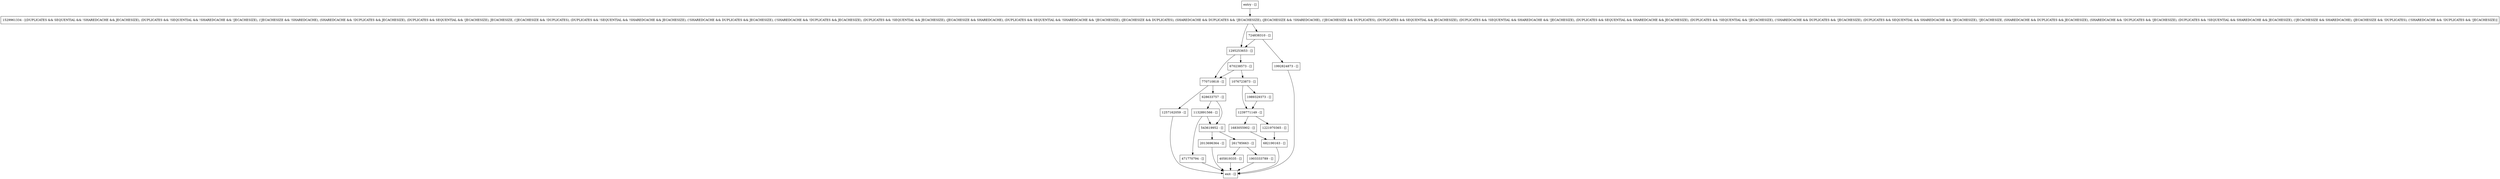 digraph getWritableLocker {
node [shape=record];
1529961334 [label="1529961334 - [(DUPLICATES && SEQUENTIAL && !SHAREDCACHE && JECACHESIZE), (DUPLICATES && !SEQUENTIAL && !SHAREDCACHE && !JECACHESIZE), (!JECACHESIZE && !SHAREDCACHE), (SHAREDCACHE && !DUPLICATES && JECACHESIZE), (DUPLICATES && SEQUENTIAL && !JECACHESIZE), JECACHESIZE, (!JECACHESIZE && !DUPLICATES), (DUPLICATES && !SEQUENTIAL && !SHAREDCACHE && JECACHESIZE), (!SHAREDCACHE && DUPLICATES && JECACHESIZE), (!SHAREDCACHE && !DUPLICATES && JECACHESIZE), (DUPLICATES && !SEQUENTIAL && JECACHESIZE), (JECACHESIZE && SHAREDCACHE), (DUPLICATES && SEQUENTIAL && !SHAREDCACHE && !JECACHESIZE), (JECACHESIZE && DUPLICATES), (SHAREDCACHE && DUPLICATES && !JECACHESIZE), (JECACHESIZE && !SHAREDCACHE), (!JECACHESIZE && DUPLICATES), (DUPLICATES && SEQUENTIAL && JECACHESIZE), (DUPLICATES && !SEQUENTIAL && SHAREDCACHE && !JECACHESIZE), (DUPLICATES && SEQUENTIAL && SHAREDCACHE && JECACHESIZE), (DUPLICATES && !SEQUENTIAL && !JECACHESIZE), (!SHAREDCACHE && DUPLICATES && !JECACHESIZE), (DUPLICATES && SEQUENTIAL && SHAREDCACHE && !JECACHESIZE), !JECACHESIZE, (SHAREDCACHE && DUPLICATES && JECACHESIZE), (SHAREDCACHE && !DUPLICATES && !JECACHESIZE), (DUPLICATES && !SEQUENTIAL && SHAREDCACHE && JECACHESIZE), (!JECACHESIZE && SHAREDCACHE), (JECACHESIZE && !DUPLICATES), (!SHAREDCACHE && !DUPLICATES && !JECACHESIZE)]"];
471770794 [label="471770794 - []"];
1683055902 [label="1683055902 - []"];
1132891566 [label="1132891566 - []"];
724838310 [label="724838310 - []"];
1257162059 [label="1257162059 - []"];
1239771149 [label="1239771149 - []"];
405819335 [label="405819335 - []"];
1989329373 [label="1989329373 - []"];
628633757 [label="628633757 - []"];
1295253653 [label="1295253653 - []"];
entry [label="entry - []"];
exit [label="exit - []"];
543619952 [label="543619952 - []"];
1992824873 [label="1992824873 - []"];
682190163 [label="682190163 - []"];
2013696364 [label="2013696364 - []"];
770710818 [label="770710818 - []"];
1221970365 [label="1221970365 - []"];
261785663 [label="261785663 - []"];
1076723873 [label="1076723873 - []"];
670238573 [label="670238573 - []"];
1903333789 [label="1903333789 - []"];
entry;
exit;
1529961334 -> 724838310;
1529961334 -> 1295253653;
471770794 -> exit;
1683055902 -> 682190163;
1132891566 -> 471770794;
1132891566 -> 543619952;
724838310 -> 1992824873;
724838310 -> 1295253653;
1257162059 -> exit;
1239771149 -> 1683055902;
1239771149 -> 1221970365;
405819335 -> exit;
1989329373 -> 1239771149;
628633757 -> 1132891566;
628633757 -> 543619952;
1295253653 -> 770710818;
1295253653 -> 670238573;
entry -> 1529961334;
543619952 -> 2013696364;
543619952 -> 261785663;
1992824873 -> exit;
682190163 -> exit;
2013696364 -> exit;
770710818 -> 1257162059;
770710818 -> 628633757;
1221970365 -> 682190163;
261785663 -> 405819335;
261785663 -> 1903333789;
1076723873 -> 1239771149;
1076723873 -> 1989329373;
670238573 -> 770710818;
670238573 -> 1076723873;
1903333789 -> exit;
}
